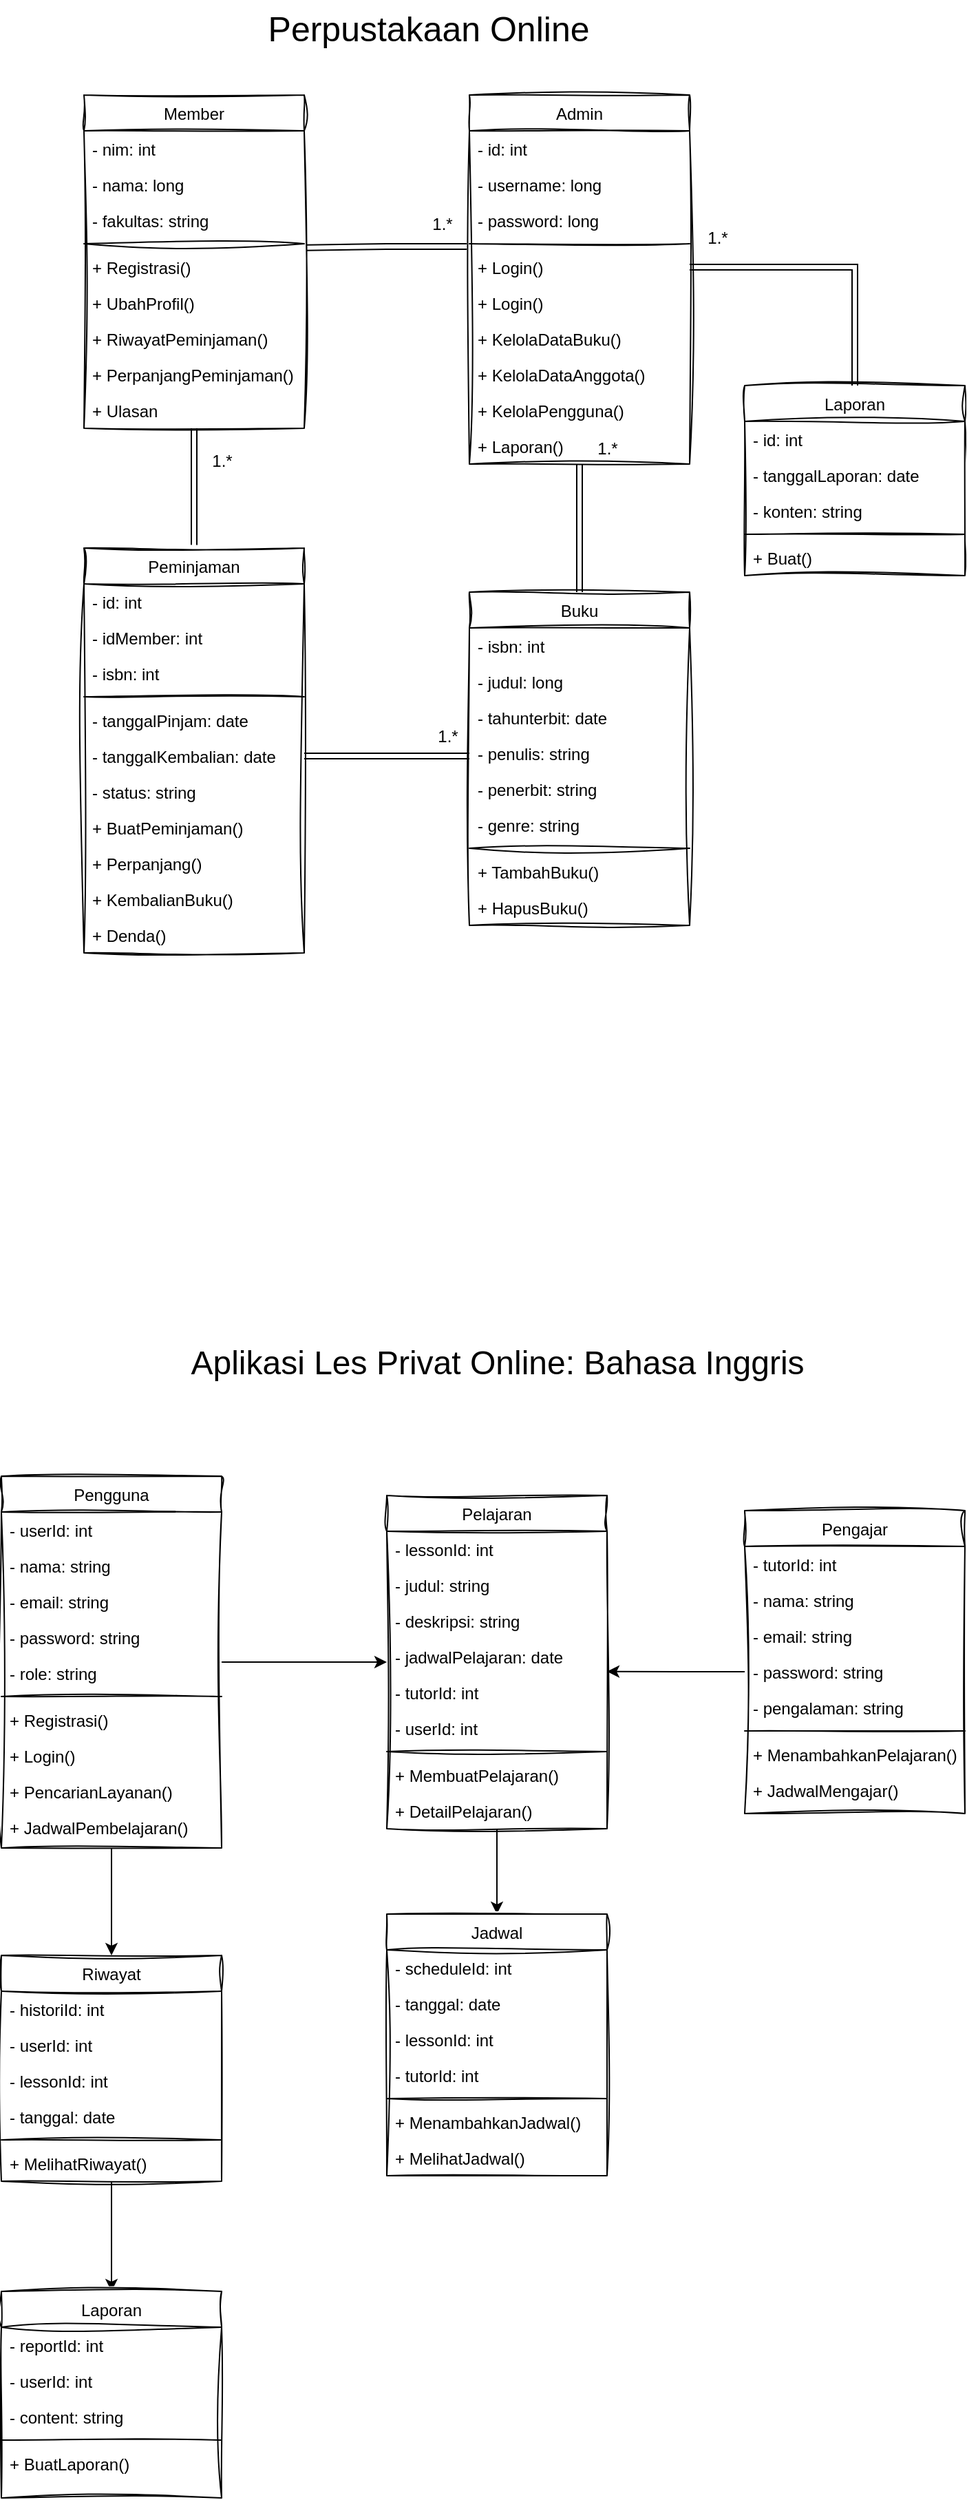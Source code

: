 <mxfile version="24.4.13" type="github">
  <diagram id="C5RBs43oDa-KdzZeNtuy" name="Page-1">
    <mxGraphModel dx="2134" dy="861" grid="1" gridSize="10" guides="1" tooltips="1" connect="1" arrows="1" fold="1" page="1" pageScale="1" pageWidth="827" pageHeight="1169" math="0" shadow="0">
      <root>
        <mxCell id="WIyWlLk6GJQsqaUBKTNV-0" />
        <mxCell id="WIyWlLk6GJQsqaUBKTNV-1" parent="WIyWlLk6GJQsqaUBKTNV-0" />
        <mxCell id="R5icSawyZnzho5_5f8JB-54" style="edgeStyle=orthogonalEdgeStyle;rounded=0;orthogonalLoop=1;jettySize=auto;html=1;entryX=0.5;entryY=0;entryDx=0;entryDy=0;shape=link;" edge="1" parent="WIyWlLk6GJQsqaUBKTNV-1" source="zkfFHV4jXpPFQw0GAbJ--0" target="R5icSawyZnzho5_5f8JB-31">
          <mxGeometry relative="1" as="geometry" />
        </mxCell>
        <mxCell id="zkfFHV4jXpPFQw0GAbJ--0" value="Member" style="swimlane;fontStyle=0;align=center;verticalAlign=top;childLayout=stackLayout;horizontal=1;startSize=26;horizontalStack=0;resizeParent=1;resizeLast=0;collapsible=1;marginBottom=0;rounded=0;shadow=0;strokeWidth=1;sketch=1;curveFitting=1;jiggle=2;" parent="WIyWlLk6GJQsqaUBKTNV-1" vertex="1">
          <mxGeometry x="150" y="159" width="160" height="242" as="geometry">
            <mxRectangle x="230" y="140" width="160" height="26" as="alternateBounds" />
          </mxGeometry>
        </mxCell>
        <mxCell id="zkfFHV4jXpPFQw0GAbJ--1" value="- nim: int" style="text;align=left;verticalAlign=top;spacingLeft=4;spacingRight=4;overflow=hidden;rotatable=0;points=[[0,0.5],[1,0.5]];portConstraint=eastwest;sketch=1;curveFitting=1;jiggle=2;" parent="zkfFHV4jXpPFQw0GAbJ--0" vertex="1">
          <mxGeometry y="26" width="160" height="26" as="geometry" />
        </mxCell>
        <mxCell id="zkfFHV4jXpPFQw0GAbJ--2" value="- nama: long" style="text;align=left;verticalAlign=top;spacingLeft=4;spacingRight=4;overflow=hidden;rotatable=0;points=[[0,0.5],[1,0.5]];portConstraint=eastwest;rounded=0;shadow=0;html=0;sketch=1;curveFitting=1;jiggle=2;" parent="zkfFHV4jXpPFQw0GAbJ--0" vertex="1">
          <mxGeometry y="52" width="160" height="26" as="geometry" />
        </mxCell>
        <mxCell id="zkfFHV4jXpPFQw0GAbJ--5" value="- fakultas: string" style="text;align=left;verticalAlign=top;spacingLeft=4;spacingRight=4;overflow=hidden;rotatable=0;points=[[0,0.5],[1,0.5]];portConstraint=eastwest;sketch=1;curveFitting=1;jiggle=2;" parent="zkfFHV4jXpPFQw0GAbJ--0" vertex="1">
          <mxGeometry y="78" width="160" height="26" as="geometry" />
        </mxCell>
        <mxCell id="zkfFHV4jXpPFQw0GAbJ--4" value="" style="line;html=1;strokeWidth=1;align=left;verticalAlign=middle;spacingTop=-1;spacingLeft=3;spacingRight=3;rotatable=0;labelPosition=right;points=[];portConstraint=eastwest;sketch=1;curveFitting=1;jiggle=2;" parent="zkfFHV4jXpPFQw0GAbJ--0" vertex="1">
          <mxGeometry y="104" width="160" height="8" as="geometry" />
        </mxCell>
        <mxCell id="R5icSawyZnzho5_5f8JB-7" value="+ Registrasi()" style="text;align=left;verticalAlign=top;spacingLeft=4;spacingRight=4;overflow=hidden;rotatable=0;points=[[0,0.5],[1,0.5]];portConstraint=eastwest;sketch=1;curveFitting=1;jiggle=2;" vertex="1" parent="zkfFHV4jXpPFQw0GAbJ--0">
          <mxGeometry y="112" width="160" height="26" as="geometry" />
        </mxCell>
        <mxCell id="R5icSawyZnzho5_5f8JB-8" value="+ UbahProfil()" style="text;align=left;verticalAlign=top;spacingLeft=4;spacingRight=4;overflow=hidden;rotatable=0;points=[[0,0.5],[1,0.5]];portConstraint=eastwest;rounded=0;shadow=0;html=0;sketch=1;curveFitting=1;jiggle=2;" vertex="1" parent="zkfFHV4jXpPFQw0GAbJ--0">
          <mxGeometry y="138" width="160" height="26" as="geometry" />
        </mxCell>
        <mxCell id="R5icSawyZnzho5_5f8JB-9" value="+ RiwayatPeminjaman()" style="text;align=left;verticalAlign=top;spacingLeft=4;spacingRight=4;overflow=hidden;rotatable=0;points=[[0,0.5],[1,0.5]];portConstraint=eastwest;rounded=0;shadow=0;html=0;sketch=1;curveFitting=1;jiggle=2;" vertex="1" parent="zkfFHV4jXpPFQw0GAbJ--0">
          <mxGeometry y="164" width="160" height="26" as="geometry" />
        </mxCell>
        <mxCell id="R5icSawyZnzho5_5f8JB-13" value="+ PerpanjangPeminjaman()" style="text;align=left;verticalAlign=top;spacingLeft=4;spacingRight=4;overflow=hidden;rotatable=0;points=[[0,0.5],[1,0.5]];portConstraint=eastwest;rounded=0;shadow=0;html=0;sketch=1;curveFitting=1;jiggle=2;" vertex="1" parent="zkfFHV4jXpPFQw0GAbJ--0">
          <mxGeometry y="190" width="160" height="26" as="geometry" />
        </mxCell>
        <mxCell id="R5icSawyZnzho5_5f8JB-14" value="+ Ulasan" style="text;align=left;verticalAlign=top;spacingLeft=4;spacingRight=4;overflow=hidden;rotatable=0;points=[[0,0.5],[1,0.5]];portConstraint=eastwest;rounded=0;shadow=0;html=0;sketch=1;curveFitting=1;jiggle=2;" vertex="1" parent="zkfFHV4jXpPFQw0GAbJ--0">
          <mxGeometry y="216" width="160" height="26" as="geometry" />
        </mxCell>
        <mxCell id="Qr5oubj7awwsUT29AdSf-0" value="&lt;font size=&quot;1&quot; style=&quot;&quot;&gt;&lt;span style=&quot;font-size: 25px;&quot;&gt;Perpustakaan Online&lt;/span&gt;&lt;/font&gt;" style="text;html=1;align=center;verticalAlign=middle;resizable=0;points=[];autosize=1;strokeColor=none;fillColor=none;strokeWidth=3;" parent="WIyWlLk6GJQsqaUBKTNV-1" vertex="1">
          <mxGeometry x="270" y="90" width="260" height="40" as="geometry" />
        </mxCell>
        <mxCell id="R5icSawyZnzho5_5f8JB-0" value="Buku" style="swimlane;fontStyle=0;align=center;verticalAlign=top;childLayout=stackLayout;horizontal=1;startSize=26;horizontalStack=0;resizeParent=1;resizeLast=0;collapsible=1;marginBottom=0;rounded=0;shadow=0;strokeWidth=1;sketch=1;curveFitting=1;jiggle=2;" vertex="1" parent="WIyWlLk6GJQsqaUBKTNV-1">
          <mxGeometry x="430" y="520" width="160" height="242" as="geometry">
            <mxRectangle x="230" y="140" width="160" height="26" as="alternateBounds" />
          </mxGeometry>
        </mxCell>
        <mxCell id="R5icSawyZnzho5_5f8JB-1" value="- isbn: int" style="text;align=left;verticalAlign=top;spacingLeft=4;spacingRight=4;overflow=hidden;rotatable=0;points=[[0,0.5],[1,0.5]];portConstraint=eastwest;sketch=1;curveFitting=1;jiggle=2;" vertex="1" parent="R5icSawyZnzho5_5f8JB-0">
          <mxGeometry y="26" width="160" height="26" as="geometry" />
        </mxCell>
        <mxCell id="R5icSawyZnzho5_5f8JB-2" value="- judul: long" style="text;align=left;verticalAlign=top;spacingLeft=4;spacingRight=4;overflow=hidden;rotatable=0;points=[[0,0.5],[1,0.5]];portConstraint=eastwest;rounded=0;shadow=0;html=0;sketch=1;curveFitting=1;jiggle=2;" vertex="1" parent="R5icSawyZnzho5_5f8JB-0">
          <mxGeometry y="52" width="160" height="26" as="geometry" />
        </mxCell>
        <mxCell id="R5icSawyZnzho5_5f8JB-52" value="- tahunterbit: date" style="text;align=left;verticalAlign=top;spacingLeft=4;spacingRight=4;overflow=hidden;rotatable=0;points=[[0,0.5],[1,0.5]];portConstraint=eastwest;rounded=0;shadow=0;html=0;sketch=1;curveFitting=1;jiggle=2;" vertex="1" parent="R5icSawyZnzho5_5f8JB-0">
          <mxGeometry y="78" width="160" height="26" as="geometry" />
        </mxCell>
        <mxCell id="R5icSawyZnzho5_5f8JB-53" value="- penulis: string" style="text;align=left;verticalAlign=top;spacingLeft=4;spacingRight=4;overflow=hidden;rotatable=0;points=[[0,0.5],[1,0.5]];portConstraint=eastwest;rounded=0;shadow=0;html=0;sketch=1;curveFitting=1;jiggle=2;" vertex="1" parent="R5icSawyZnzho5_5f8JB-0">
          <mxGeometry y="104" width="160" height="26" as="geometry" />
        </mxCell>
        <mxCell id="R5icSawyZnzho5_5f8JB-3" value="- penerbit: string" style="text;align=left;verticalAlign=top;spacingLeft=4;spacingRight=4;overflow=hidden;rotatable=0;points=[[0,0.5],[1,0.5]];portConstraint=eastwest;rounded=0;shadow=0;html=0;sketch=1;curveFitting=1;jiggle=2;" vertex="1" parent="R5icSawyZnzho5_5f8JB-0">
          <mxGeometry y="130" width="160" height="26" as="geometry" />
        </mxCell>
        <mxCell id="R5icSawyZnzho5_5f8JB-5" value="- genre: string" style="text;align=left;verticalAlign=top;spacingLeft=4;spacingRight=4;overflow=hidden;rotatable=0;points=[[0,0.5],[1,0.5]];portConstraint=eastwest;sketch=1;curveFitting=1;jiggle=2;" vertex="1" parent="R5icSawyZnzho5_5f8JB-0">
          <mxGeometry y="156" width="160" height="26" as="geometry" />
        </mxCell>
        <mxCell id="R5icSawyZnzho5_5f8JB-4" value="" style="line;html=1;strokeWidth=1;align=left;verticalAlign=middle;spacingTop=-1;spacingLeft=3;spacingRight=3;rotatable=0;labelPosition=right;points=[];portConstraint=eastwest;sketch=1;curveFitting=1;jiggle=2;" vertex="1" parent="R5icSawyZnzho5_5f8JB-0">
          <mxGeometry y="182" width="160" height="8" as="geometry" />
        </mxCell>
        <mxCell id="R5icSawyZnzho5_5f8JB-10" value="+ TambahBuku()" style="text;align=left;verticalAlign=top;spacingLeft=4;spacingRight=4;overflow=hidden;rotatable=0;points=[[0,0.5],[1,0.5]];portConstraint=eastwest;rounded=0;shadow=0;html=0;sketch=1;curveFitting=1;jiggle=2;" vertex="1" parent="R5icSawyZnzho5_5f8JB-0">
          <mxGeometry y="190" width="160" height="26" as="geometry" />
        </mxCell>
        <mxCell id="R5icSawyZnzho5_5f8JB-65" value="+ HapusBuku()" style="text;align=left;verticalAlign=top;spacingLeft=4;spacingRight=4;overflow=hidden;rotatable=0;points=[[0,0.5],[1,0.5]];portConstraint=eastwest;rounded=0;shadow=0;html=0;sketch=1;curveFitting=1;jiggle=2;" vertex="1" parent="R5icSawyZnzho5_5f8JB-0">
          <mxGeometry y="216" width="160" height="26" as="geometry" />
        </mxCell>
        <mxCell id="R5icSawyZnzho5_5f8JB-16" value="1.*" style="text;html=1;align=center;verticalAlign=middle;resizable=0;points=[];autosize=1;strokeColor=none;fillColor=none;" vertex="1" parent="WIyWlLk6GJQsqaUBKTNV-1">
          <mxGeometry x="230" y="410" width="40" height="30" as="geometry" />
        </mxCell>
        <mxCell id="R5icSawyZnzho5_5f8JB-51" style="edgeStyle=orthogonalEdgeStyle;rounded=0;orthogonalLoop=1;jettySize=auto;html=1;entryX=0.5;entryY=0;entryDx=0;entryDy=0;shape=link;" edge="1" parent="WIyWlLk6GJQsqaUBKTNV-1" source="R5icSawyZnzho5_5f8JB-18" target="R5icSawyZnzho5_5f8JB-0">
          <mxGeometry relative="1" as="geometry" />
        </mxCell>
        <mxCell id="R5icSawyZnzho5_5f8JB-18" value="Admin" style="swimlane;fontStyle=0;align=center;verticalAlign=top;childLayout=stackLayout;horizontal=1;startSize=26;horizontalStack=0;resizeParent=1;resizeLast=0;collapsible=1;marginBottom=0;rounded=0;shadow=0;strokeWidth=1;sketch=1;curveFitting=1;jiggle=2;" vertex="1" parent="WIyWlLk6GJQsqaUBKTNV-1">
          <mxGeometry x="430" y="159" width="160" height="268" as="geometry">
            <mxRectangle x="230" y="140" width="160" height="26" as="alternateBounds" />
          </mxGeometry>
        </mxCell>
        <mxCell id="R5icSawyZnzho5_5f8JB-19" value="- id: int" style="text;align=left;verticalAlign=top;spacingLeft=4;spacingRight=4;overflow=hidden;rotatable=0;points=[[0,0.5],[1,0.5]];portConstraint=eastwest;sketch=1;curveFitting=1;jiggle=2;" vertex="1" parent="R5icSawyZnzho5_5f8JB-18">
          <mxGeometry y="26" width="160" height="26" as="geometry" />
        </mxCell>
        <mxCell id="R5icSawyZnzho5_5f8JB-20" value="- username: long" style="text;align=left;verticalAlign=top;spacingLeft=4;spacingRight=4;overflow=hidden;rotatable=0;points=[[0,0.5],[1,0.5]];portConstraint=eastwest;rounded=0;shadow=0;html=0;sketch=1;curveFitting=1;jiggle=2;" vertex="1" parent="R5icSawyZnzho5_5f8JB-18">
          <mxGeometry y="52" width="160" height="26" as="geometry" />
        </mxCell>
        <mxCell id="R5icSawyZnzho5_5f8JB-21" value="- password: long" style="text;align=left;verticalAlign=top;spacingLeft=4;spacingRight=4;overflow=hidden;rotatable=0;points=[[0,0.5],[1,0.5]];portConstraint=eastwest;rounded=0;shadow=0;html=0;sketch=1;curveFitting=1;jiggle=2;" vertex="1" parent="R5icSawyZnzho5_5f8JB-18">
          <mxGeometry y="78" width="160" height="26" as="geometry" />
        </mxCell>
        <mxCell id="R5icSawyZnzho5_5f8JB-23" value="" style="line;html=1;strokeWidth=1;align=left;verticalAlign=middle;spacingTop=-1;spacingLeft=3;spacingRight=3;rotatable=0;labelPosition=right;points=[];portConstraint=eastwest;sketch=1;curveFitting=1;jiggle=2;" vertex="1" parent="R5icSawyZnzho5_5f8JB-18">
          <mxGeometry y="104" width="160" height="8" as="geometry" />
        </mxCell>
        <mxCell id="R5icSawyZnzho5_5f8JB-22" value="+ Login()" style="text;align=left;verticalAlign=top;spacingLeft=4;spacingRight=4;overflow=hidden;rotatable=0;points=[[0,0.5],[1,0.5]];portConstraint=eastwest;sketch=1;curveFitting=1;jiggle=2;" vertex="1" parent="R5icSawyZnzho5_5f8JB-18">
          <mxGeometry y="112" width="160" height="26" as="geometry" />
        </mxCell>
        <mxCell id="R5icSawyZnzho5_5f8JB-77" value="+ Login()" style="text;align=left;verticalAlign=top;spacingLeft=4;spacingRight=4;overflow=hidden;rotatable=0;points=[[0,0.5],[1,0.5]];portConstraint=eastwest;sketch=1;curveFitting=1;jiggle=2;" vertex="1" parent="R5icSawyZnzho5_5f8JB-18">
          <mxGeometry y="138" width="160" height="26" as="geometry" />
        </mxCell>
        <mxCell id="R5icSawyZnzho5_5f8JB-24" value="+ KelolaDataBuku()" style="text;align=left;verticalAlign=top;spacingLeft=4;spacingRight=4;overflow=hidden;rotatable=0;points=[[0,0.5],[1,0.5]];portConstraint=eastwest;rounded=0;shadow=0;html=0;sketch=1;curveFitting=1;jiggle=2;" vertex="1" parent="R5icSawyZnzho5_5f8JB-18">
          <mxGeometry y="164" width="160" height="26" as="geometry" />
        </mxCell>
        <mxCell id="R5icSawyZnzho5_5f8JB-25" value="+ KelolaDataAnggota()" style="text;align=left;verticalAlign=top;spacingLeft=4;spacingRight=4;overflow=hidden;rotatable=0;points=[[0,0.5],[1,0.5]];portConstraint=eastwest;rounded=0;shadow=0;html=0;sketch=1;curveFitting=1;jiggle=2;" vertex="1" parent="R5icSawyZnzho5_5f8JB-18">
          <mxGeometry y="190" width="160" height="26" as="geometry" />
        </mxCell>
        <mxCell id="R5icSawyZnzho5_5f8JB-26" value="+ KelolaPengguna()" style="text;align=left;verticalAlign=top;spacingLeft=4;spacingRight=4;overflow=hidden;rotatable=0;points=[[0,0.5],[1,0.5]];portConstraint=eastwest;rounded=0;shadow=0;html=0;sketch=1;curveFitting=1;jiggle=2;" vertex="1" parent="R5icSawyZnzho5_5f8JB-18">
          <mxGeometry y="216" width="160" height="26" as="geometry" />
        </mxCell>
        <mxCell id="R5icSawyZnzho5_5f8JB-27" value="+ Laporan()" style="text;align=left;verticalAlign=top;spacingLeft=4;spacingRight=4;overflow=hidden;rotatable=0;points=[[0,0.5],[1,0.5]];portConstraint=eastwest;rounded=0;shadow=0;html=0;sketch=1;curveFitting=1;jiggle=2;" vertex="1" parent="R5icSawyZnzho5_5f8JB-18">
          <mxGeometry y="242" width="160" height="26" as="geometry" />
        </mxCell>
        <mxCell id="R5icSawyZnzho5_5f8JB-31" value="Peminjaman" style="swimlane;fontStyle=0;align=center;verticalAlign=top;childLayout=stackLayout;horizontal=1;startSize=26;horizontalStack=0;resizeParent=1;resizeLast=0;collapsible=1;marginBottom=0;rounded=0;shadow=0;strokeWidth=1;sketch=1;curveFitting=1;jiggle=2;" vertex="1" parent="WIyWlLk6GJQsqaUBKTNV-1">
          <mxGeometry x="150" y="488" width="160" height="294" as="geometry">
            <mxRectangle x="230" y="140" width="160" height="26" as="alternateBounds" />
          </mxGeometry>
        </mxCell>
        <mxCell id="R5icSawyZnzho5_5f8JB-32" value="- id: int" style="text;align=left;verticalAlign=top;spacingLeft=4;spacingRight=4;overflow=hidden;rotatable=0;points=[[0,0.5],[1,0.5]];portConstraint=eastwest;sketch=1;curveFitting=1;jiggle=2;" vertex="1" parent="R5icSawyZnzho5_5f8JB-31">
          <mxGeometry y="26" width="160" height="26" as="geometry" />
        </mxCell>
        <mxCell id="R5icSawyZnzho5_5f8JB-33" value="- idMember: int" style="text;align=left;verticalAlign=top;spacingLeft=4;spacingRight=4;overflow=hidden;rotatable=0;points=[[0,0.5],[1,0.5]];portConstraint=eastwest;rounded=0;shadow=0;html=0;sketch=1;curveFitting=1;jiggle=2;" vertex="1" parent="R5icSawyZnzho5_5f8JB-31">
          <mxGeometry y="52" width="160" height="26" as="geometry" />
        </mxCell>
        <mxCell id="R5icSawyZnzho5_5f8JB-34" value="- isbn: int" style="text;align=left;verticalAlign=top;spacingLeft=4;spacingRight=4;overflow=hidden;rotatable=0;points=[[0,0.5],[1,0.5]];portConstraint=eastwest;rounded=0;shadow=0;html=0;sketch=1;curveFitting=1;jiggle=2;" vertex="1" parent="R5icSawyZnzho5_5f8JB-31">
          <mxGeometry y="78" width="160" height="26" as="geometry" />
        </mxCell>
        <mxCell id="R5icSawyZnzho5_5f8JB-36" value="" style="line;html=1;strokeWidth=1;align=left;verticalAlign=middle;spacingTop=-1;spacingLeft=3;spacingRight=3;rotatable=0;labelPosition=right;points=[];portConstraint=eastwest;sketch=1;curveFitting=1;jiggle=2;" vertex="1" parent="R5icSawyZnzho5_5f8JB-31">
          <mxGeometry y="104" width="160" height="8" as="geometry" />
        </mxCell>
        <mxCell id="R5icSawyZnzho5_5f8JB-37" value="- tanggalPinjam: date" style="text;align=left;verticalAlign=top;spacingLeft=4;spacingRight=4;overflow=hidden;rotatable=0;points=[[0,0.5],[1,0.5]];portConstraint=eastwest;rounded=0;shadow=0;html=0;sketch=1;curveFitting=1;jiggle=2;" vertex="1" parent="R5icSawyZnzho5_5f8JB-31">
          <mxGeometry y="112" width="160" height="26" as="geometry" />
        </mxCell>
        <mxCell id="R5icSawyZnzho5_5f8JB-48" style="edgeStyle=orthogonalEdgeStyle;rounded=0;orthogonalLoop=1;jettySize=auto;html=1;shape=link;" edge="1" parent="R5icSawyZnzho5_5f8JB-31" source="R5icSawyZnzho5_5f8JB-39">
          <mxGeometry relative="1" as="geometry">
            <mxPoint x="280" y="151" as="targetPoint" />
          </mxGeometry>
        </mxCell>
        <mxCell id="R5icSawyZnzho5_5f8JB-39" value="- tanggalKembalian: date" style="text;align=left;verticalAlign=top;spacingLeft=4;spacingRight=4;overflow=hidden;rotatable=0;points=[[0,0.5],[1,0.5]];portConstraint=eastwest;rounded=0;shadow=0;html=0;sketch=1;curveFitting=1;jiggle=2;" vertex="1" parent="R5icSawyZnzho5_5f8JB-31">
          <mxGeometry y="138" width="160" height="26" as="geometry" />
        </mxCell>
        <mxCell id="R5icSawyZnzho5_5f8JB-40" value="- status: string" style="text;align=left;verticalAlign=top;spacingLeft=4;spacingRight=4;overflow=hidden;rotatable=0;points=[[0,0.5],[1,0.5]];portConstraint=eastwest;rounded=0;shadow=0;html=0;sketch=1;curveFitting=1;jiggle=2;" vertex="1" parent="R5icSawyZnzho5_5f8JB-31">
          <mxGeometry y="164" width="160" height="26" as="geometry" />
        </mxCell>
        <mxCell id="R5icSawyZnzho5_5f8JB-41" value="+ BuatPeminjaman()" style="text;align=left;verticalAlign=top;spacingLeft=4;spacingRight=4;overflow=hidden;rotatable=0;points=[[0,0.5],[1,0.5]];portConstraint=eastwest;rounded=0;shadow=0;html=0;sketch=1;curveFitting=1;jiggle=2;" vertex="1" parent="R5icSawyZnzho5_5f8JB-31">
          <mxGeometry y="190" width="160" height="26" as="geometry" />
        </mxCell>
        <mxCell id="R5icSawyZnzho5_5f8JB-43" value="+ Perpanjang()" style="text;align=left;verticalAlign=top;spacingLeft=4;spacingRight=4;overflow=hidden;rotatable=0;points=[[0,0.5],[1,0.5]];portConstraint=eastwest;rounded=0;shadow=0;html=0;sketch=1;curveFitting=1;jiggle=2;" vertex="1" parent="R5icSawyZnzho5_5f8JB-31">
          <mxGeometry y="216" width="160" height="26" as="geometry" />
        </mxCell>
        <mxCell id="R5icSawyZnzho5_5f8JB-44" value="+ KembalianBuku()" style="text;align=left;verticalAlign=top;spacingLeft=4;spacingRight=4;overflow=hidden;rotatable=0;points=[[0,0.5],[1,0.5]];portConstraint=eastwest;rounded=0;shadow=0;html=0;sketch=1;curveFitting=1;jiggle=2;" vertex="1" parent="R5icSawyZnzho5_5f8JB-31">
          <mxGeometry y="242" width="160" height="26" as="geometry" />
        </mxCell>
        <mxCell id="R5icSawyZnzho5_5f8JB-45" value="+ Denda()" style="text;align=left;verticalAlign=top;spacingLeft=4;spacingRight=4;overflow=hidden;rotatable=0;points=[[0,0.5],[1,0.5]];portConstraint=eastwest;rounded=0;shadow=0;html=0;sketch=1;curveFitting=1;jiggle=2;" vertex="1" parent="R5icSawyZnzho5_5f8JB-31">
          <mxGeometry y="268" width="160" height="26" as="geometry" />
        </mxCell>
        <mxCell id="R5icSawyZnzho5_5f8JB-38" value="1.*" style="text;html=1;align=center;verticalAlign=middle;resizable=0;points=[];autosize=1;strokeColor=none;fillColor=none;" vertex="1" parent="WIyWlLk6GJQsqaUBKTNV-1">
          <mxGeometry x="510" y="401" width="40" height="30" as="geometry" />
        </mxCell>
        <mxCell id="R5icSawyZnzho5_5f8JB-50" style="edgeStyle=orthogonalEdgeStyle;rounded=0;orthogonalLoop=1;jettySize=auto;html=1;entryX=1.012;entryY=-0.045;entryDx=0;entryDy=0;entryPerimeter=0;exitX=-0.012;exitY=-0.077;exitDx=0;exitDy=0;exitPerimeter=0;shape=link;" edge="1" parent="WIyWlLk6GJQsqaUBKTNV-1" source="R5icSawyZnzho5_5f8JB-22" target="R5icSawyZnzho5_5f8JB-7">
          <mxGeometry relative="1" as="geometry" />
        </mxCell>
        <mxCell id="R5icSawyZnzho5_5f8JB-55" value="1.*" style="text;html=1;align=center;verticalAlign=middle;resizable=0;points=[];autosize=1;strokeColor=none;fillColor=none;" vertex="1" parent="WIyWlLk6GJQsqaUBKTNV-1">
          <mxGeometry x="394" y="610" width="40" height="30" as="geometry" />
        </mxCell>
        <mxCell id="R5icSawyZnzho5_5f8JB-67" value="Laporan" style="swimlane;fontStyle=0;align=center;verticalAlign=top;childLayout=stackLayout;horizontal=1;startSize=26;horizontalStack=0;resizeParent=1;resizeLast=0;collapsible=1;marginBottom=0;rounded=0;shadow=0;strokeWidth=1;sketch=1;curveFitting=1;jiggle=2;" vertex="1" parent="WIyWlLk6GJQsqaUBKTNV-1">
          <mxGeometry x="630" y="370" width="160" height="138" as="geometry">
            <mxRectangle x="230" y="140" width="160" height="26" as="alternateBounds" />
          </mxGeometry>
        </mxCell>
        <mxCell id="R5icSawyZnzho5_5f8JB-68" value="- id: int" style="text;align=left;verticalAlign=top;spacingLeft=4;spacingRight=4;overflow=hidden;rotatable=0;points=[[0,0.5],[1,0.5]];portConstraint=eastwest;sketch=1;curveFitting=1;jiggle=2;" vertex="1" parent="R5icSawyZnzho5_5f8JB-67">
          <mxGeometry y="26" width="160" height="26" as="geometry" />
        </mxCell>
        <mxCell id="R5icSawyZnzho5_5f8JB-69" value="- tanggalLaporan: date" style="text;align=left;verticalAlign=top;spacingLeft=4;spacingRight=4;overflow=hidden;rotatable=0;points=[[0,0.5],[1,0.5]];portConstraint=eastwest;rounded=0;shadow=0;html=0;sketch=1;curveFitting=1;jiggle=2;" vertex="1" parent="R5icSawyZnzho5_5f8JB-67">
          <mxGeometry y="52" width="160" height="26" as="geometry" />
        </mxCell>
        <mxCell id="R5icSawyZnzho5_5f8JB-70" value="- konten: string" style="text;align=left;verticalAlign=top;spacingLeft=4;spacingRight=4;overflow=hidden;rotatable=0;points=[[0,0.5],[1,0.5]];portConstraint=eastwest;sketch=1;curveFitting=1;jiggle=2;" vertex="1" parent="R5icSawyZnzho5_5f8JB-67">
          <mxGeometry y="78" width="160" height="26" as="geometry" />
        </mxCell>
        <mxCell id="R5icSawyZnzho5_5f8JB-81" value="" style="line;html=1;strokeWidth=1;align=left;verticalAlign=middle;spacingTop=-1;spacingLeft=3;spacingRight=3;rotatable=0;labelPosition=right;points=[];portConstraint=eastwest;sketch=1;curveFitting=1;jiggle=2;" vertex="1" parent="R5icSawyZnzho5_5f8JB-67">
          <mxGeometry y="104" width="160" height="8" as="geometry" />
        </mxCell>
        <mxCell id="R5icSawyZnzho5_5f8JB-80" value="+ Buat()" style="text;align=left;verticalAlign=top;spacingLeft=4;spacingRight=4;overflow=hidden;rotatable=0;points=[[0,0.5],[1,0.5]];portConstraint=eastwest;sketch=1;curveFitting=1;jiggle=2;" vertex="1" parent="R5icSawyZnzho5_5f8JB-67">
          <mxGeometry y="112" width="160" height="26" as="geometry" />
        </mxCell>
        <mxCell id="R5icSawyZnzho5_5f8JB-78" style="edgeStyle=orthogonalEdgeStyle;rounded=0;orthogonalLoop=1;jettySize=auto;html=1;entryX=0.5;entryY=0;entryDx=0;entryDy=0;shape=link;" edge="1" parent="WIyWlLk6GJQsqaUBKTNV-1" source="R5icSawyZnzho5_5f8JB-22" target="R5icSawyZnzho5_5f8JB-67">
          <mxGeometry relative="1" as="geometry" />
        </mxCell>
        <mxCell id="R5icSawyZnzho5_5f8JB-82" value="1.*" style="text;html=1;align=center;verticalAlign=middle;resizable=0;points=[];autosize=1;strokeColor=none;fillColor=none;" vertex="1" parent="WIyWlLk6GJQsqaUBKTNV-1">
          <mxGeometry x="590" y="248" width="40" height="30" as="geometry" />
        </mxCell>
        <mxCell id="R5icSawyZnzho5_5f8JB-84" value="1.*" style="text;html=1;align=center;verticalAlign=middle;resizable=0;points=[];autosize=1;strokeColor=none;fillColor=none;" vertex="1" parent="WIyWlLk6GJQsqaUBKTNV-1">
          <mxGeometry x="390" y="238" width="40" height="30" as="geometry" />
        </mxCell>
        <mxCell id="R5icSawyZnzho5_5f8JB-85" value="&lt;font style=&quot;font-size: 24px;&quot;&gt;Aplikasi Les Privat Online: Bahasa Inggris&lt;/font&gt;" style="text;html=1;align=center;verticalAlign=middle;resizable=0;points=[];autosize=1;strokeColor=none;fillColor=none;strokeWidth=3;" vertex="1" parent="WIyWlLk6GJQsqaUBKTNV-1">
          <mxGeometry x="215" y="1060" width="470" height="40" as="geometry" />
        </mxCell>
        <mxCell id="R5icSawyZnzho5_5f8JB-130" style="edgeStyle=orthogonalEdgeStyle;rounded=0;orthogonalLoop=1;jettySize=auto;html=1;" edge="1" parent="WIyWlLk6GJQsqaUBKTNV-1" source="R5icSawyZnzho5_5f8JB-86">
          <mxGeometry relative="1" as="geometry">
            <mxPoint x="370" y="1297" as="targetPoint" />
          </mxGeometry>
        </mxCell>
        <mxCell id="R5icSawyZnzho5_5f8JB-149" style="edgeStyle=orthogonalEdgeStyle;rounded=0;orthogonalLoop=1;jettySize=auto;html=1;entryX=0.5;entryY=0;entryDx=0;entryDy=0;" edge="1" parent="WIyWlLk6GJQsqaUBKTNV-1" source="R5icSawyZnzho5_5f8JB-86" target="R5icSawyZnzho5_5f8JB-134">
          <mxGeometry relative="1" as="geometry" />
        </mxCell>
        <mxCell id="R5icSawyZnzho5_5f8JB-86" value="Pengguna" style="swimlane;fontStyle=0;align=center;verticalAlign=top;childLayout=stackLayout;horizontal=1;startSize=26;horizontalStack=0;resizeParent=1;resizeLast=0;collapsible=1;marginBottom=0;rounded=0;shadow=0;strokeWidth=1;sketch=1;curveFitting=1;jiggle=2;" vertex="1" parent="WIyWlLk6GJQsqaUBKTNV-1">
          <mxGeometry x="90" y="1162" width="160" height="270" as="geometry">
            <mxRectangle x="230" y="140" width="160" height="26" as="alternateBounds" />
          </mxGeometry>
        </mxCell>
        <mxCell id="R5icSawyZnzho5_5f8JB-87" value="- userId: int" style="text;align=left;verticalAlign=top;spacingLeft=4;spacingRight=4;overflow=hidden;rotatable=0;points=[[0,0.5],[1,0.5]];portConstraint=eastwest;sketch=1;curveFitting=1;jiggle=2;" vertex="1" parent="R5icSawyZnzho5_5f8JB-86">
          <mxGeometry y="26" width="160" height="26" as="geometry" />
        </mxCell>
        <mxCell id="R5icSawyZnzho5_5f8JB-88" value="- nama: string" style="text;align=left;verticalAlign=top;spacingLeft=4;spacingRight=4;overflow=hidden;rotatable=0;points=[[0,0.5],[1,0.5]];portConstraint=eastwest;rounded=0;shadow=0;html=0;sketch=1;curveFitting=1;jiggle=2;" vertex="1" parent="R5icSawyZnzho5_5f8JB-86">
          <mxGeometry y="52" width="160" height="26" as="geometry" />
        </mxCell>
        <mxCell id="R5icSawyZnzho5_5f8JB-89" value="- email: string" style="text;align=left;verticalAlign=top;spacingLeft=4;spacingRight=4;overflow=hidden;rotatable=0;points=[[0,0.5],[1,0.5]];portConstraint=eastwest;sketch=1;curveFitting=1;jiggle=2;" vertex="1" parent="R5icSawyZnzho5_5f8JB-86">
          <mxGeometry y="78" width="160" height="26" as="geometry" />
        </mxCell>
        <mxCell id="R5icSawyZnzho5_5f8JB-96" value="- password: string" style="text;align=left;verticalAlign=top;spacingLeft=4;spacingRight=4;overflow=hidden;rotatable=0;points=[[0,0.5],[1,0.5]];portConstraint=eastwest;sketch=1;curveFitting=1;jiggle=2;" vertex="1" parent="R5icSawyZnzho5_5f8JB-86">
          <mxGeometry y="104" width="160" height="26" as="geometry" />
        </mxCell>
        <mxCell id="R5icSawyZnzho5_5f8JB-109" value="- role: string" style="text;align=left;verticalAlign=top;spacingLeft=4;spacingRight=4;overflow=hidden;rotatable=0;points=[[0,0.5],[1,0.5]];portConstraint=eastwest;sketch=1;curveFitting=1;jiggle=2;" vertex="1" parent="R5icSawyZnzho5_5f8JB-86">
          <mxGeometry y="130" width="160" height="26" as="geometry" />
        </mxCell>
        <mxCell id="R5icSawyZnzho5_5f8JB-90" value="" style="line;html=1;strokeWidth=1;align=left;verticalAlign=middle;spacingTop=-1;spacingLeft=3;spacingRight=3;rotatable=0;labelPosition=right;points=[];portConstraint=eastwest;sketch=1;curveFitting=1;jiggle=2;" vertex="1" parent="R5icSawyZnzho5_5f8JB-86">
          <mxGeometry y="156" width="160" height="8" as="geometry" />
        </mxCell>
        <mxCell id="R5icSawyZnzho5_5f8JB-91" value="+ Registrasi()" style="text;align=left;verticalAlign=top;spacingLeft=4;spacingRight=4;overflow=hidden;rotatable=0;points=[[0,0.5],[1,0.5]];portConstraint=eastwest;sketch=1;curveFitting=1;jiggle=2;" vertex="1" parent="R5icSawyZnzho5_5f8JB-86">
          <mxGeometry y="164" width="160" height="26" as="geometry" />
        </mxCell>
        <mxCell id="R5icSawyZnzho5_5f8JB-92" value="+ Login()" style="text;align=left;verticalAlign=top;spacingLeft=4;spacingRight=4;overflow=hidden;rotatable=0;points=[[0,0.5],[1,0.5]];portConstraint=eastwest;rounded=0;shadow=0;html=0;sketch=1;curveFitting=1;jiggle=2;" vertex="1" parent="R5icSawyZnzho5_5f8JB-86">
          <mxGeometry y="190" width="160" height="26" as="geometry" />
        </mxCell>
        <mxCell id="R5icSawyZnzho5_5f8JB-93" value="+ PencarianLayanan()" style="text;align=left;verticalAlign=top;spacingLeft=4;spacingRight=4;overflow=hidden;rotatable=0;points=[[0,0.5],[1,0.5]];portConstraint=eastwest;rounded=0;shadow=0;html=0;sketch=1;curveFitting=1;jiggle=2;" vertex="1" parent="R5icSawyZnzho5_5f8JB-86">
          <mxGeometry y="216" width="160" height="26" as="geometry" />
        </mxCell>
        <mxCell id="R5icSawyZnzho5_5f8JB-94" value="+ JadwalPembelajaran()" style="text;align=left;verticalAlign=top;spacingLeft=4;spacingRight=4;overflow=hidden;rotatable=0;points=[[0,0.5],[1,0.5]];portConstraint=eastwest;rounded=0;shadow=0;html=0;sketch=1;curveFitting=1;jiggle=2;" vertex="1" parent="R5icSawyZnzho5_5f8JB-86">
          <mxGeometry y="242" width="160" height="26" as="geometry" />
        </mxCell>
        <mxCell id="R5icSawyZnzho5_5f8JB-97" value="Pengajar" style="swimlane;fontStyle=0;align=center;verticalAlign=top;childLayout=stackLayout;horizontal=1;startSize=26;horizontalStack=0;resizeParent=1;resizeLast=0;collapsible=1;marginBottom=0;rounded=0;shadow=0;strokeWidth=1;sketch=1;curveFitting=1;jiggle=2;" vertex="1" parent="WIyWlLk6GJQsqaUBKTNV-1">
          <mxGeometry x="630" y="1187" width="160" height="220" as="geometry">
            <mxRectangle x="230" y="140" width="160" height="26" as="alternateBounds" />
          </mxGeometry>
        </mxCell>
        <mxCell id="R5icSawyZnzho5_5f8JB-98" value="- tutorId: int" style="text;align=left;verticalAlign=top;spacingLeft=4;spacingRight=4;overflow=hidden;rotatable=0;points=[[0,0.5],[1,0.5]];portConstraint=eastwest;sketch=1;curveFitting=1;jiggle=2;" vertex="1" parent="R5icSawyZnzho5_5f8JB-97">
          <mxGeometry y="26" width="160" height="26" as="geometry" />
        </mxCell>
        <mxCell id="R5icSawyZnzho5_5f8JB-99" value="- nama: string" style="text;align=left;verticalAlign=top;spacingLeft=4;spacingRight=4;overflow=hidden;rotatable=0;points=[[0,0.5],[1,0.5]];portConstraint=eastwest;rounded=0;shadow=0;html=0;sketch=1;curveFitting=1;jiggle=2;" vertex="1" parent="R5icSawyZnzho5_5f8JB-97">
          <mxGeometry y="52" width="160" height="26" as="geometry" />
        </mxCell>
        <mxCell id="R5icSawyZnzho5_5f8JB-100" value="- email: string" style="text;align=left;verticalAlign=top;spacingLeft=4;spacingRight=4;overflow=hidden;rotatable=0;points=[[0,0.5],[1,0.5]];portConstraint=eastwest;sketch=1;curveFitting=1;jiggle=2;" vertex="1" parent="R5icSawyZnzho5_5f8JB-97">
          <mxGeometry y="78" width="160" height="26" as="geometry" />
        </mxCell>
        <mxCell id="R5icSawyZnzho5_5f8JB-101" value="- password: string" style="text;align=left;verticalAlign=top;spacingLeft=4;spacingRight=4;overflow=hidden;rotatable=0;points=[[0,0.5],[1,0.5]];portConstraint=eastwest;sketch=1;curveFitting=1;jiggle=2;" vertex="1" parent="R5icSawyZnzho5_5f8JB-97">
          <mxGeometry y="104" width="160" height="26" as="geometry" />
        </mxCell>
        <mxCell id="R5icSawyZnzho5_5f8JB-108" value="- pengalaman: string" style="text;align=left;verticalAlign=top;spacingLeft=4;spacingRight=4;overflow=hidden;rotatable=0;points=[[0,0.5],[1,0.5]];portConstraint=eastwest;sketch=1;curveFitting=1;jiggle=2;" vertex="1" parent="R5icSawyZnzho5_5f8JB-97">
          <mxGeometry y="130" width="160" height="26" as="geometry" />
        </mxCell>
        <mxCell id="R5icSawyZnzho5_5f8JB-102" value="" style="line;html=1;strokeWidth=1;align=left;verticalAlign=middle;spacingTop=-1;spacingLeft=3;spacingRight=3;rotatable=0;labelPosition=right;points=[];portConstraint=eastwest;sketch=1;curveFitting=1;jiggle=2;" vertex="1" parent="R5icSawyZnzho5_5f8JB-97">
          <mxGeometry y="156" width="160" height="8" as="geometry" />
        </mxCell>
        <mxCell id="R5icSawyZnzho5_5f8JB-103" value="+ MenambahkanPelajaran()" style="text;align=left;verticalAlign=top;spacingLeft=4;spacingRight=4;overflow=hidden;rotatable=0;points=[[0,0.5],[1,0.5]];portConstraint=eastwest;sketch=1;curveFitting=1;jiggle=2;" vertex="1" parent="R5icSawyZnzho5_5f8JB-97">
          <mxGeometry y="164" width="160" height="26" as="geometry" />
        </mxCell>
        <mxCell id="R5icSawyZnzho5_5f8JB-104" value="+ JadwalMengajar()" style="text;align=left;verticalAlign=top;spacingLeft=4;spacingRight=4;overflow=hidden;rotatable=0;points=[[0,0.5],[1,0.5]];portConstraint=eastwest;rounded=0;shadow=0;html=0;sketch=1;curveFitting=1;jiggle=2;" vertex="1" parent="R5icSawyZnzho5_5f8JB-97">
          <mxGeometry y="190" width="160" height="26" as="geometry" />
        </mxCell>
        <mxCell id="R5icSawyZnzho5_5f8JB-132" style="edgeStyle=orthogonalEdgeStyle;rounded=0;orthogonalLoop=1;jettySize=auto;html=1;entryX=0.5;entryY=0;entryDx=0;entryDy=0;" edge="1" parent="WIyWlLk6GJQsqaUBKTNV-1" source="R5icSawyZnzho5_5f8JB-110" target="R5icSawyZnzho5_5f8JB-120">
          <mxGeometry relative="1" as="geometry" />
        </mxCell>
        <mxCell id="R5icSawyZnzho5_5f8JB-110" value="Pelajaran" style="swimlane;fontStyle=0;align=center;verticalAlign=top;childLayout=stackLayout;horizontal=1;startSize=26;horizontalStack=0;resizeParent=1;resizeLast=0;collapsible=1;marginBottom=0;rounded=0;shadow=0;strokeWidth=1;sketch=1;curveFitting=1;jiggle=2;" vertex="1" parent="WIyWlLk6GJQsqaUBKTNV-1">
          <mxGeometry x="370" y="1176" width="160" height="242" as="geometry">
            <mxRectangle x="230" y="140" width="160" height="26" as="alternateBounds" />
          </mxGeometry>
        </mxCell>
        <mxCell id="R5icSawyZnzho5_5f8JB-111" value="- lessonId: int" style="text;align=left;verticalAlign=top;spacingLeft=4;spacingRight=4;overflow=hidden;rotatable=0;points=[[0,0.5],[1,0.5]];portConstraint=eastwest;sketch=1;curveFitting=1;jiggle=2;" vertex="1" parent="R5icSawyZnzho5_5f8JB-110">
          <mxGeometry y="26" width="160" height="26" as="geometry" />
        </mxCell>
        <mxCell id="R5icSawyZnzho5_5f8JB-112" value="- judul: string" style="text;align=left;verticalAlign=top;spacingLeft=4;spacingRight=4;overflow=hidden;rotatable=0;points=[[0,0.5],[1,0.5]];portConstraint=eastwest;rounded=0;shadow=0;html=0;sketch=1;curveFitting=1;jiggle=2;" vertex="1" parent="R5icSawyZnzho5_5f8JB-110">
          <mxGeometry y="52" width="160" height="26" as="geometry" />
        </mxCell>
        <mxCell id="R5icSawyZnzho5_5f8JB-113" value="- deskripsi: string" style="text;align=left;verticalAlign=top;spacingLeft=4;spacingRight=4;overflow=hidden;rotatable=0;points=[[0,0.5],[1,0.5]];portConstraint=eastwest;sketch=1;curveFitting=1;jiggle=2;" vertex="1" parent="R5icSawyZnzho5_5f8JB-110">
          <mxGeometry y="78" width="160" height="26" as="geometry" />
        </mxCell>
        <mxCell id="R5icSawyZnzho5_5f8JB-114" value="- jadwalPelajaran: date" style="text;align=left;verticalAlign=top;spacingLeft=4;spacingRight=4;overflow=hidden;rotatable=0;points=[[0,0.5],[1,0.5]];portConstraint=eastwest;sketch=1;curveFitting=1;jiggle=2;" vertex="1" parent="R5icSawyZnzho5_5f8JB-110">
          <mxGeometry y="104" width="160" height="26" as="geometry" />
        </mxCell>
        <mxCell id="R5icSawyZnzho5_5f8JB-115" value="- tutorId: int" style="text;align=left;verticalAlign=top;spacingLeft=4;spacingRight=4;overflow=hidden;rotatable=0;points=[[0,0.5],[1,0.5]];portConstraint=eastwest;sketch=1;curveFitting=1;jiggle=2;" vertex="1" parent="R5icSawyZnzho5_5f8JB-110">
          <mxGeometry y="130" width="160" height="26" as="geometry" />
        </mxCell>
        <mxCell id="R5icSawyZnzho5_5f8JB-119" value="- userId: int" style="text;align=left;verticalAlign=top;spacingLeft=4;spacingRight=4;overflow=hidden;rotatable=0;points=[[0,0.5],[1,0.5]];portConstraint=eastwest;sketch=1;curveFitting=1;jiggle=2;" vertex="1" parent="R5icSawyZnzho5_5f8JB-110">
          <mxGeometry y="156" width="160" height="26" as="geometry" />
        </mxCell>
        <mxCell id="R5icSawyZnzho5_5f8JB-116" value="" style="line;html=1;strokeWidth=1;align=left;verticalAlign=middle;spacingTop=-1;spacingLeft=3;spacingRight=3;rotatable=0;labelPosition=right;points=[];portConstraint=eastwest;sketch=1;curveFitting=1;jiggle=2;" vertex="1" parent="R5icSawyZnzho5_5f8JB-110">
          <mxGeometry y="182" width="160" height="8" as="geometry" />
        </mxCell>
        <mxCell id="R5icSawyZnzho5_5f8JB-117" value="+ MembuatPelajaran()" style="text;align=left;verticalAlign=top;spacingLeft=4;spacingRight=4;overflow=hidden;rotatable=0;points=[[0,0.5],[1,0.5]];portConstraint=eastwest;sketch=1;curveFitting=1;jiggle=2;" vertex="1" parent="R5icSawyZnzho5_5f8JB-110">
          <mxGeometry y="190" width="160" height="26" as="geometry" />
        </mxCell>
        <mxCell id="R5icSawyZnzho5_5f8JB-118" value="+ DetailPelajaran()" style="text;align=left;verticalAlign=top;spacingLeft=4;spacingRight=4;overflow=hidden;rotatable=0;points=[[0,0.5],[1,0.5]];portConstraint=eastwest;rounded=0;shadow=0;html=0;sketch=1;curveFitting=1;jiggle=2;" vertex="1" parent="R5icSawyZnzho5_5f8JB-110">
          <mxGeometry y="216" width="160" height="26" as="geometry" />
        </mxCell>
        <mxCell id="R5icSawyZnzho5_5f8JB-120" value="Jadwal" style="swimlane;fontStyle=0;align=center;verticalAlign=top;childLayout=stackLayout;horizontal=1;startSize=26;horizontalStack=0;resizeParent=1;resizeLast=0;collapsible=1;marginBottom=0;rounded=0;shadow=0;strokeWidth=1;sketch=1;curveFitting=1;jiggle=2;" vertex="1" parent="WIyWlLk6GJQsqaUBKTNV-1">
          <mxGeometry x="370" y="1480" width="160" height="190" as="geometry">
            <mxRectangle x="230" y="140" width="160" height="26" as="alternateBounds" />
          </mxGeometry>
        </mxCell>
        <mxCell id="R5icSawyZnzho5_5f8JB-121" value="- scheduleId: int" style="text;align=left;verticalAlign=top;spacingLeft=4;spacingRight=4;overflow=hidden;rotatable=0;points=[[0,0.5],[1,0.5]];portConstraint=eastwest;sketch=1;curveFitting=1;jiggle=2;" vertex="1" parent="R5icSawyZnzho5_5f8JB-120">
          <mxGeometry y="26" width="160" height="26" as="geometry" />
        </mxCell>
        <mxCell id="R5icSawyZnzho5_5f8JB-122" value="- tanggal: date" style="text;align=left;verticalAlign=top;spacingLeft=4;spacingRight=4;overflow=hidden;rotatable=0;points=[[0,0.5],[1,0.5]];portConstraint=eastwest;rounded=0;shadow=0;html=0;sketch=1;curveFitting=1;jiggle=2;" vertex="1" parent="R5icSawyZnzho5_5f8JB-120">
          <mxGeometry y="52" width="160" height="26" as="geometry" />
        </mxCell>
        <mxCell id="R5icSawyZnzho5_5f8JB-123" value="- lessonId: int" style="text;align=left;verticalAlign=top;spacingLeft=4;spacingRight=4;overflow=hidden;rotatable=0;points=[[0,0.5],[1,0.5]];portConstraint=eastwest;sketch=1;curveFitting=1;jiggle=2;" vertex="1" parent="R5icSawyZnzho5_5f8JB-120">
          <mxGeometry y="78" width="160" height="26" as="geometry" />
        </mxCell>
        <mxCell id="R5icSawyZnzho5_5f8JB-125" value="- tutorId: int" style="text;align=left;verticalAlign=top;spacingLeft=4;spacingRight=4;overflow=hidden;rotatable=0;points=[[0,0.5],[1,0.5]];portConstraint=eastwest;sketch=1;curveFitting=1;jiggle=2;" vertex="1" parent="R5icSawyZnzho5_5f8JB-120">
          <mxGeometry y="104" width="160" height="26" as="geometry" />
        </mxCell>
        <mxCell id="R5icSawyZnzho5_5f8JB-127" value="" style="line;html=1;strokeWidth=1;align=left;verticalAlign=middle;spacingTop=-1;spacingLeft=3;spacingRight=3;rotatable=0;labelPosition=right;points=[];portConstraint=eastwest;sketch=1;curveFitting=1;jiggle=2;" vertex="1" parent="R5icSawyZnzho5_5f8JB-120">
          <mxGeometry y="130" width="160" height="8" as="geometry" />
        </mxCell>
        <mxCell id="R5icSawyZnzho5_5f8JB-128" value="+ MenambahkanJadwal()" style="text;align=left;verticalAlign=top;spacingLeft=4;spacingRight=4;overflow=hidden;rotatable=0;points=[[0,0.5],[1,0.5]];portConstraint=eastwest;sketch=1;curveFitting=1;jiggle=2;" vertex="1" parent="R5icSawyZnzho5_5f8JB-120">
          <mxGeometry y="138" width="160" height="26" as="geometry" />
        </mxCell>
        <mxCell id="R5icSawyZnzho5_5f8JB-129" value="+ MelihatJadwal()" style="text;align=left;verticalAlign=top;spacingLeft=4;spacingRight=4;overflow=hidden;rotatable=0;points=[[0,0.5],[1,0.5]];portConstraint=eastwest;rounded=0;shadow=0;html=0;sketch=1;curveFitting=1;jiggle=2;" vertex="1" parent="R5icSawyZnzho5_5f8JB-120">
          <mxGeometry y="164" width="160" height="26" as="geometry" />
        </mxCell>
        <mxCell id="R5icSawyZnzho5_5f8JB-131" style="edgeStyle=orthogonalEdgeStyle;rounded=0;orthogonalLoop=1;jettySize=auto;html=1;entryX=1;entryY=0.917;entryDx=0;entryDy=0;entryPerimeter=0;" edge="1" parent="WIyWlLk6GJQsqaUBKTNV-1" source="R5icSawyZnzho5_5f8JB-101" target="R5icSawyZnzho5_5f8JB-114">
          <mxGeometry relative="1" as="geometry">
            <mxPoint x="540" y="1304" as="targetPoint" />
          </mxGeometry>
        </mxCell>
        <mxCell id="R5icSawyZnzho5_5f8JB-150" style="edgeStyle=orthogonalEdgeStyle;rounded=0;orthogonalLoop=1;jettySize=auto;html=1;entryX=0.5;entryY=0;entryDx=0;entryDy=0;" edge="1" parent="WIyWlLk6GJQsqaUBKTNV-1" source="R5icSawyZnzho5_5f8JB-134" target="R5icSawyZnzho5_5f8JB-142">
          <mxGeometry relative="1" as="geometry" />
        </mxCell>
        <mxCell id="R5icSawyZnzho5_5f8JB-134" value="Riwayat" style="swimlane;fontStyle=0;align=center;verticalAlign=top;childLayout=stackLayout;horizontal=1;startSize=26;horizontalStack=0;resizeParent=1;resizeLast=0;collapsible=1;marginBottom=0;rounded=0;shadow=0;strokeWidth=1;sketch=1;curveFitting=1;jiggle=2;" vertex="1" parent="WIyWlLk6GJQsqaUBKTNV-1">
          <mxGeometry x="90" y="1510" width="160" height="164" as="geometry">
            <mxRectangle x="230" y="140" width="160" height="26" as="alternateBounds" />
          </mxGeometry>
        </mxCell>
        <mxCell id="R5icSawyZnzho5_5f8JB-135" value="- historiId: int" style="text;align=left;verticalAlign=top;spacingLeft=4;spacingRight=4;overflow=hidden;rotatable=0;points=[[0,0.5],[1,0.5]];portConstraint=eastwest;sketch=1;curveFitting=1;jiggle=2;" vertex="1" parent="R5icSawyZnzho5_5f8JB-134">
          <mxGeometry y="26" width="160" height="26" as="geometry" />
        </mxCell>
        <mxCell id="R5icSawyZnzho5_5f8JB-136" value="- userId: int" style="text;align=left;verticalAlign=top;spacingLeft=4;spacingRight=4;overflow=hidden;rotatable=0;points=[[0,0.5],[1,0.5]];portConstraint=eastwest;rounded=0;shadow=0;html=0;sketch=1;curveFitting=1;jiggle=2;" vertex="1" parent="R5icSawyZnzho5_5f8JB-134">
          <mxGeometry y="52" width="160" height="26" as="geometry" />
        </mxCell>
        <mxCell id="R5icSawyZnzho5_5f8JB-137" value="- lessonId: int" style="text;align=left;verticalAlign=top;spacingLeft=4;spacingRight=4;overflow=hidden;rotatable=0;points=[[0,0.5],[1,0.5]];portConstraint=eastwest;sketch=1;curveFitting=1;jiggle=2;" vertex="1" parent="R5icSawyZnzho5_5f8JB-134">
          <mxGeometry y="78" width="160" height="26" as="geometry" />
        </mxCell>
        <mxCell id="R5icSawyZnzho5_5f8JB-138" value="- tanggal: date" style="text;align=left;verticalAlign=top;spacingLeft=4;spacingRight=4;overflow=hidden;rotatable=0;points=[[0,0.5],[1,0.5]];portConstraint=eastwest;sketch=1;curveFitting=1;jiggle=2;" vertex="1" parent="R5icSawyZnzho5_5f8JB-134">
          <mxGeometry y="104" width="160" height="26" as="geometry" />
        </mxCell>
        <mxCell id="R5icSawyZnzho5_5f8JB-139" value="" style="line;html=1;strokeWidth=1;align=left;verticalAlign=middle;spacingTop=-1;spacingLeft=3;spacingRight=3;rotatable=0;labelPosition=right;points=[];portConstraint=eastwest;sketch=1;curveFitting=1;jiggle=2;" vertex="1" parent="R5icSawyZnzho5_5f8JB-134">
          <mxGeometry y="130" width="160" height="8" as="geometry" />
        </mxCell>
        <mxCell id="R5icSawyZnzho5_5f8JB-140" value="+ MelihatRiwayat()" style="text;align=left;verticalAlign=top;spacingLeft=4;spacingRight=4;overflow=hidden;rotatable=0;points=[[0,0.5],[1,0.5]];portConstraint=eastwest;sketch=1;curveFitting=1;jiggle=2;" vertex="1" parent="R5icSawyZnzho5_5f8JB-134">
          <mxGeometry y="138" width="160" height="26" as="geometry" />
        </mxCell>
        <mxCell id="R5icSawyZnzho5_5f8JB-142" value="Laporan" style="swimlane;fontStyle=0;align=center;verticalAlign=top;childLayout=stackLayout;horizontal=1;startSize=26;horizontalStack=0;resizeParent=1;resizeLast=0;collapsible=1;marginBottom=0;rounded=0;shadow=0;strokeWidth=1;sketch=1;curveFitting=1;jiggle=2;" vertex="1" parent="WIyWlLk6GJQsqaUBKTNV-1">
          <mxGeometry x="90" y="1754" width="160" height="150" as="geometry">
            <mxRectangle x="230" y="140" width="160" height="26" as="alternateBounds" />
          </mxGeometry>
        </mxCell>
        <mxCell id="R5icSawyZnzho5_5f8JB-143" value="- reportId: int" style="text;align=left;verticalAlign=top;spacingLeft=4;spacingRight=4;overflow=hidden;rotatable=0;points=[[0,0.5],[1,0.5]];portConstraint=eastwest;sketch=1;curveFitting=1;jiggle=2;" vertex="1" parent="R5icSawyZnzho5_5f8JB-142">
          <mxGeometry y="26" width="160" height="26" as="geometry" />
        </mxCell>
        <mxCell id="R5icSawyZnzho5_5f8JB-144" value="- userId: int" style="text;align=left;verticalAlign=top;spacingLeft=4;spacingRight=4;overflow=hidden;rotatable=0;points=[[0,0.5],[1,0.5]];portConstraint=eastwest;rounded=0;shadow=0;html=0;sketch=1;curveFitting=1;jiggle=2;" vertex="1" parent="R5icSawyZnzho5_5f8JB-142">
          <mxGeometry y="52" width="160" height="26" as="geometry" />
        </mxCell>
        <mxCell id="R5icSawyZnzho5_5f8JB-145" value="- content: string" style="text;align=left;verticalAlign=top;spacingLeft=4;spacingRight=4;overflow=hidden;rotatable=0;points=[[0,0.5],[1,0.5]];portConstraint=eastwest;sketch=1;curveFitting=1;jiggle=2;" vertex="1" parent="R5icSawyZnzho5_5f8JB-142">
          <mxGeometry y="78" width="160" height="26" as="geometry" />
        </mxCell>
        <mxCell id="R5icSawyZnzho5_5f8JB-147" value="" style="line;html=1;strokeWidth=1;align=left;verticalAlign=middle;spacingTop=-1;spacingLeft=3;spacingRight=3;rotatable=0;labelPosition=right;points=[];portConstraint=eastwest;sketch=1;curveFitting=1;jiggle=2;" vertex="1" parent="R5icSawyZnzho5_5f8JB-142">
          <mxGeometry y="104" width="160" height="8" as="geometry" />
        </mxCell>
        <mxCell id="R5icSawyZnzho5_5f8JB-148" value="+ BuatLaporan()" style="text;align=left;verticalAlign=top;spacingLeft=4;spacingRight=4;overflow=hidden;rotatable=0;points=[[0,0.5],[1,0.5]];portConstraint=eastwest;sketch=1;curveFitting=1;jiggle=2;" vertex="1" parent="R5icSawyZnzho5_5f8JB-142">
          <mxGeometry y="112" width="160" height="26" as="geometry" />
        </mxCell>
      </root>
    </mxGraphModel>
  </diagram>
</mxfile>
